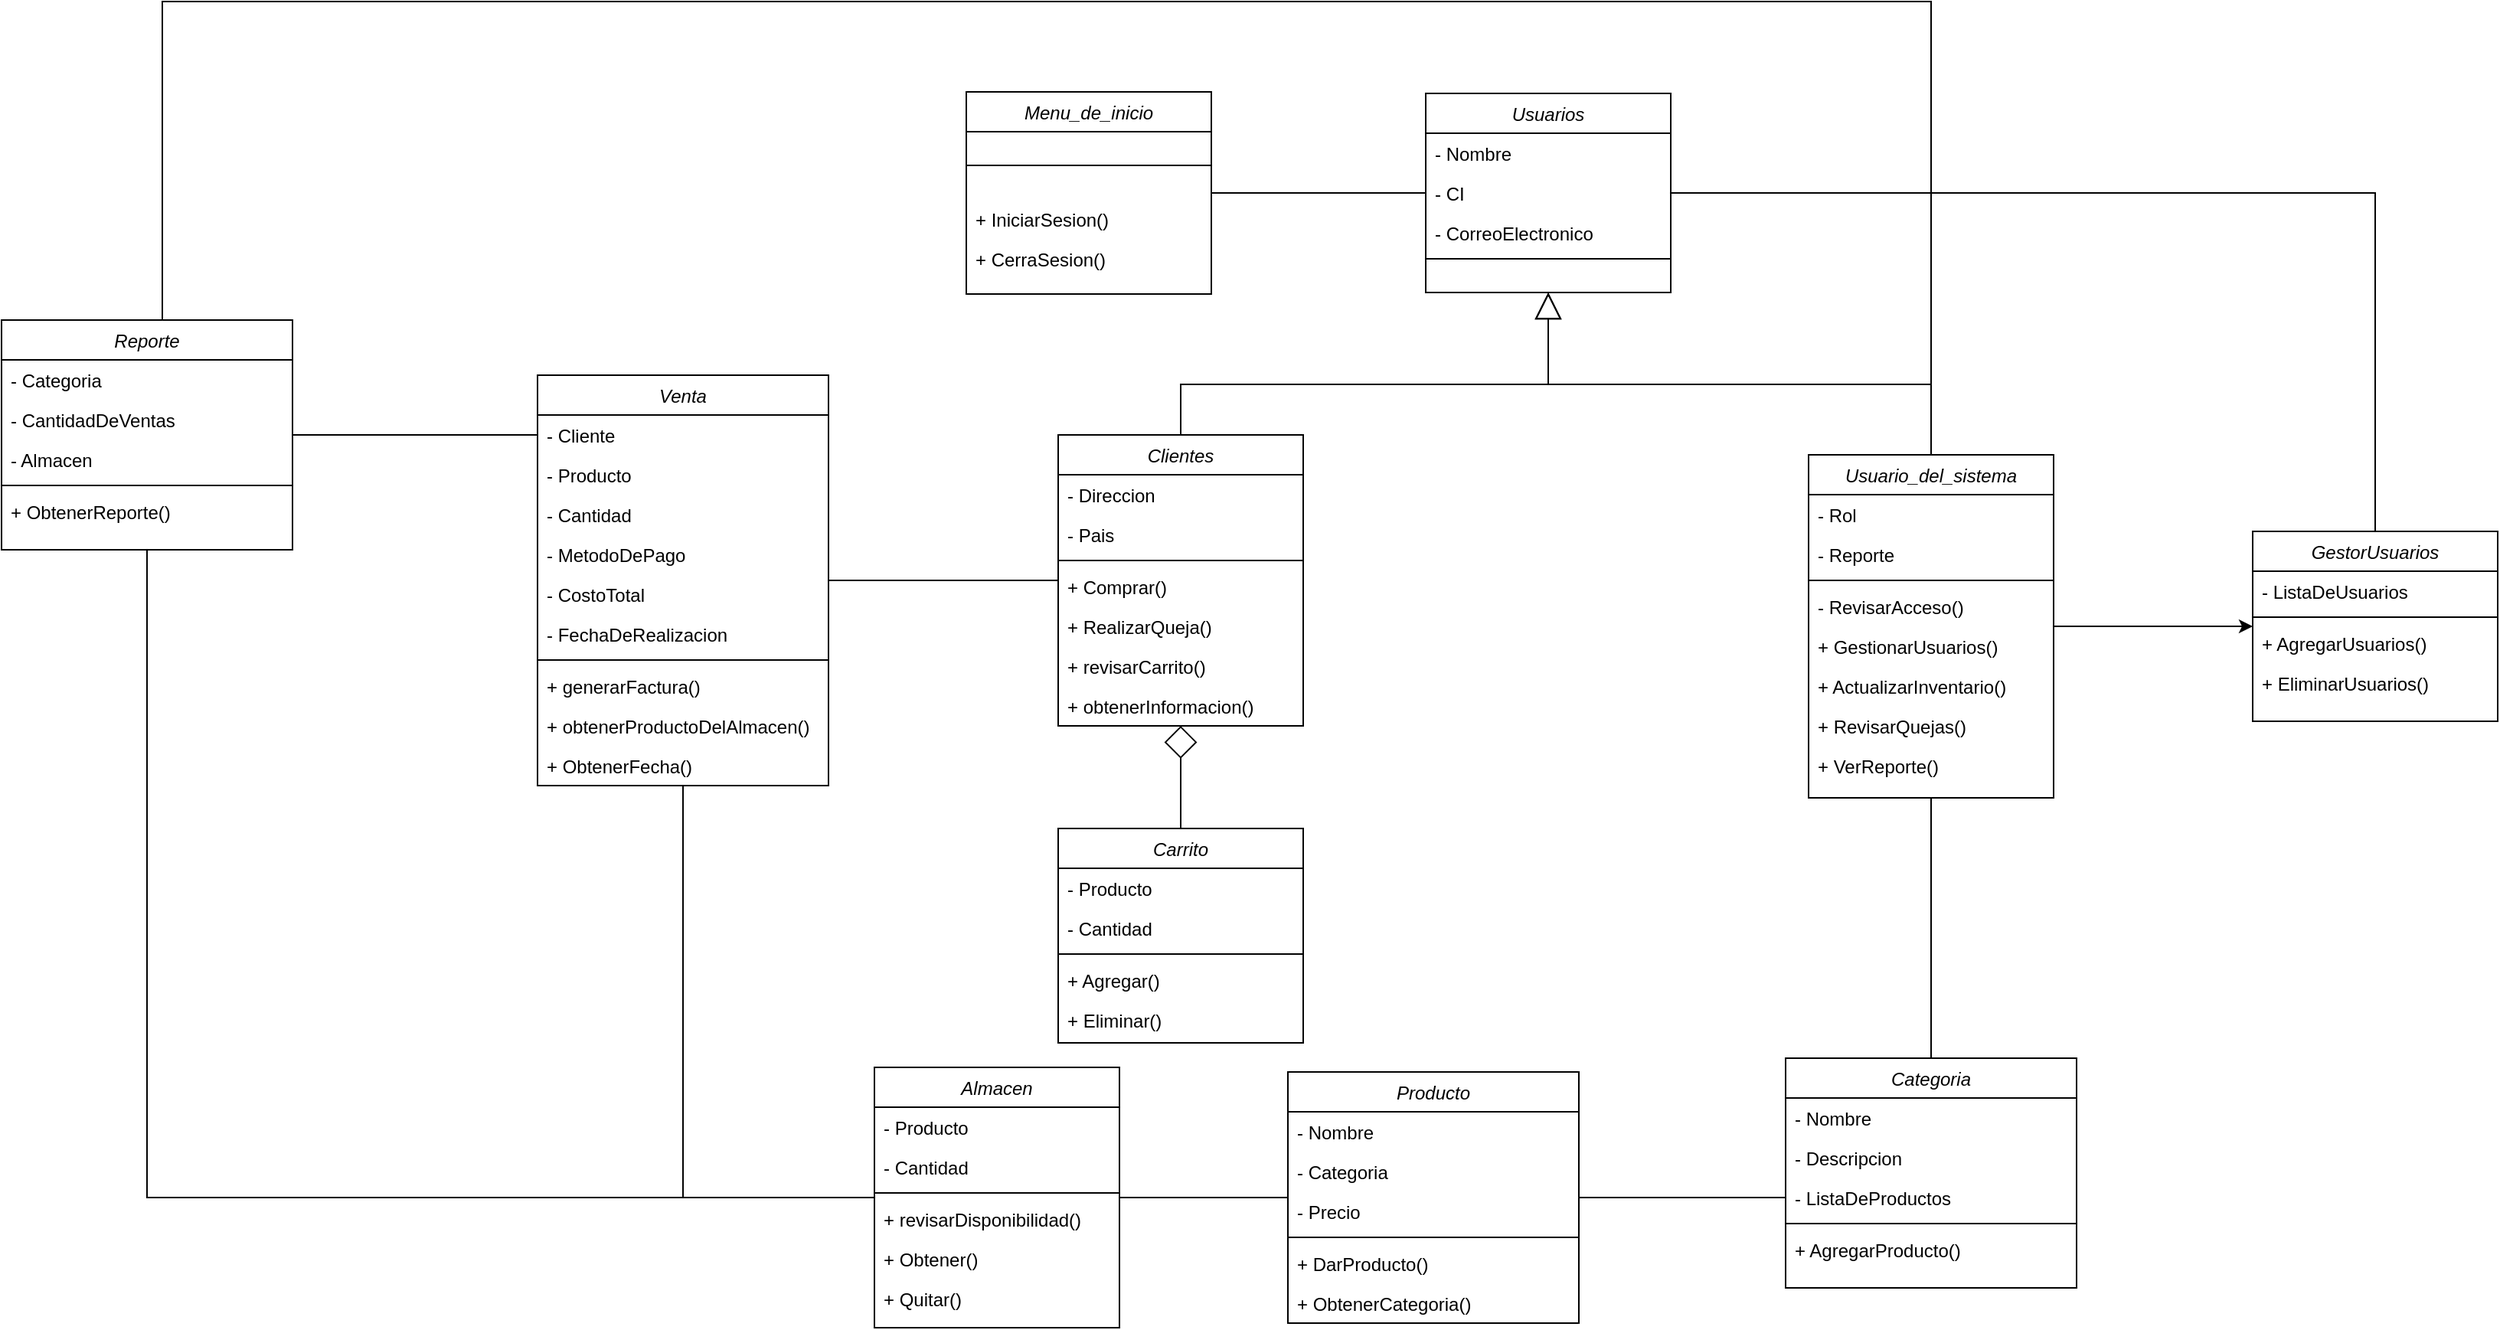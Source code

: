 <mxfile version="26.1.1">
  <diagram id="C5RBs43oDa-KdzZeNtuy" name="Page-1">
    <mxGraphModel dx="1932" dy="556" grid="1" gridSize="10" guides="1" tooltips="1" connect="1" arrows="1" fold="1" page="1" pageScale="1" pageWidth="827" pageHeight="1169" math="0" shadow="0">
      <root>
        <mxCell id="WIyWlLk6GJQsqaUBKTNV-0" />
        <mxCell id="WIyWlLk6GJQsqaUBKTNV-1" parent="WIyWlLk6GJQsqaUBKTNV-0" />
        <mxCell id="gIzACJaQsaweDAEUgrN5-128" style="edgeStyle=orthogonalEdgeStyle;rounded=0;orthogonalLoop=1;jettySize=auto;html=1;endArrow=none;startFill=0;" edge="1" parent="WIyWlLk6GJQsqaUBKTNV-1" source="zkfFHV4jXpPFQw0GAbJ--0" target="gIzACJaQsaweDAEUgrN5-123">
          <mxGeometry relative="1" as="geometry" />
        </mxCell>
        <mxCell id="gIzACJaQsaweDAEUgrN5-145" style="edgeStyle=orthogonalEdgeStyle;rounded=0;orthogonalLoop=1;jettySize=auto;html=1;endArrow=none;startFill=0;" edge="1" parent="WIyWlLk6GJQsqaUBKTNV-1" source="zkfFHV4jXpPFQw0GAbJ--0" target="gIzACJaQsaweDAEUgrN5-131">
          <mxGeometry relative="1" as="geometry" />
        </mxCell>
        <mxCell id="zkfFHV4jXpPFQw0GAbJ--0" value="Usuarios" style="swimlane;fontStyle=2;align=center;verticalAlign=top;childLayout=stackLayout;horizontal=1;startSize=26;horizontalStack=0;resizeParent=1;resizeLast=0;collapsible=1;marginBottom=0;rounded=0;shadow=0;strokeWidth=1;" parent="WIyWlLk6GJQsqaUBKTNV-1" vertex="1">
          <mxGeometry x="450" y="80" width="160" height="130" as="geometry">
            <mxRectangle x="230" y="140" width="160" height="26" as="alternateBounds" />
          </mxGeometry>
        </mxCell>
        <mxCell id="zkfFHV4jXpPFQw0GAbJ--1" value="- Nombre" style="text;align=left;verticalAlign=top;spacingLeft=4;spacingRight=4;overflow=hidden;rotatable=0;points=[[0,0.5],[1,0.5]];portConstraint=eastwest;" parent="zkfFHV4jXpPFQw0GAbJ--0" vertex="1">
          <mxGeometry y="26" width="160" height="26" as="geometry" />
        </mxCell>
        <mxCell id="zkfFHV4jXpPFQw0GAbJ--2" value="- CI" style="text;align=left;verticalAlign=top;spacingLeft=4;spacingRight=4;overflow=hidden;rotatable=0;points=[[0,0.5],[1,0.5]];portConstraint=eastwest;rounded=0;shadow=0;html=0;" parent="zkfFHV4jXpPFQw0GAbJ--0" vertex="1">
          <mxGeometry y="52" width="160" height="26" as="geometry" />
        </mxCell>
        <mxCell id="zkfFHV4jXpPFQw0GAbJ--3" value="- CorreoElectronico" style="text;align=left;verticalAlign=top;spacingLeft=4;spacingRight=4;overflow=hidden;rotatable=0;points=[[0,0.5],[1,0.5]];portConstraint=eastwest;rounded=0;shadow=0;html=0;" parent="zkfFHV4jXpPFQw0GAbJ--0" vertex="1">
          <mxGeometry y="78" width="160" height="26" as="geometry" />
        </mxCell>
        <mxCell id="zkfFHV4jXpPFQw0GAbJ--4" value="" style="line;html=1;strokeWidth=1;align=left;verticalAlign=middle;spacingTop=-1;spacingLeft=3;spacingRight=3;rotatable=0;labelPosition=right;points=[];portConstraint=eastwest;" parent="zkfFHV4jXpPFQw0GAbJ--0" vertex="1">
          <mxGeometry y="104" width="160" height="8" as="geometry" />
        </mxCell>
        <mxCell id="gIzACJaQsaweDAEUgrN5-22" style="edgeStyle=orthogonalEdgeStyle;rounded=0;orthogonalLoop=1;jettySize=auto;html=1;endArrow=block;endFill=0;jumpSize=6;endSize=15;" edge="1" parent="WIyWlLk6GJQsqaUBKTNV-1" source="gIzACJaQsaweDAEUgrN5-4" target="zkfFHV4jXpPFQw0GAbJ--0">
          <mxGeometry relative="1" as="geometry">
            <Array as="points">
              <mxPoint x="290" y="270" />
              <mxPoint x="530" y="270" />
            </Array>
          </mxGeometry>
        </mxCell>
        <mxCell id="gIzACJaQsaweDAEUgrN5-50" style="edgeStyle=orthogonalEdgeStyle;rounded=0;orthogonalLoop=1;jettySize=auto;html=1;endArrow=none;startFill=0;" edge="1" parent="WIyWlLk6GJQsqaUBKTNV-1" source="gIzACJaQsaweDAEUgrN5-4" target="gIzACJaQsaweDAEUgrN5-41">
          <mxGeometry relative="1" as="geometry" />
        </mxCell>
        <mxCell id="gIzACJaQsaweDAEUgrN5-4" value="Clientes" style="swimlane;fontStyle=2;align=center;verticalAlign=top;childLayout=stackLayout;horizontal=1;startSize=26;horizontalStack=0;resizeParent=1;resizeLast=0;collapsible=1;marginBottom=0;rounded=0;shadow=0;strokeWidth=1;" vertex="1" parent="WIyWlLk6GJQsqaUBKTNV-1">
          <mxGeometry x="210" y="303" width="160" height="190" as="geometry">
            <mxRectangle x="230" y="140" width="160" height="26" as="alternateBounds" />
          </mxGeometry>
        </mxCell>
        <mxCell id="gIzACJaQsaweDAEUgrN5-11" value="- Direccion" style="text;align=left;verticalAlign=top;spacingLeft=4;spacingRight=4;overflow=hidden;rotatable=0;points=[[0,0.5],[1,0.5]];portConstraint=eastwest;rounded=0;shadow=0;html=0;" vertex="1" parent="gIzACJaQsaweDAEUgrN5-4">
          <mxGeometry y="26" width="160" height="26" as="geometry" />
        </mxCell>
        <mxCell id="gIzACJaQsaweDAEUgrN5-6" value="- Pais" style="text;align=left;verticalAlign=top;spacingLeft=4;spacingRight=4;overflow=hidden;rotatable=0;points=[[0,0.5],[1,0.5]];portConstraint=eastwest;rounded=0;shadow=0;html=0;" vertex="1" parent="gIzACJaQsaweDAEUgrN5-4">
          <mxGeometry y="52" width="160" height="26" as="geometry" />
        </mxCell>
        <mxCell id="gIzACJaQsaweDAEUgrN5-8" value="" style="line;html=1;strokeWidth=1;align=left;verticalAlign=middle;spacingTop=-1;spacingLeft=3;spacingRight=3;rotatable=0;labelPosition=right;points=[];portConstraint=eastwest;" vertex="1" parent="gIzACJaQsaweDAEUgrN5-4">
          <mxGeometry y="78" width="160" height="8" as="geometry" />
        </mxCell>
        <mxCell id="gIzACJaQsaweDAEUgrN5-9" value="+ Comprar()" style="text;align=left;verticalAlign=top;spacingLeft=4;spacingRight=4;overflow=hidden;rotatable=0;points=[[0,0.5],[1,0.5]];portConstraint=eastwest;rounded=0;shadow=0;html=0;" vertex="1" parent="gIzACJaQsaweDAEUgrN5-4">
          <mxGeometry y="86" width="160" height="26" as="geometry" />
        </mxCell>
        <mxCell id="gIzACJaQsaweDAEUgrN5-21" value="+ RealizarQueja()" style="text;align=left;verticalAlign=top;spacingLeft=4;spacingRight=4;overflow=hidden;rotatable=0;points=[[0,0.5],[1,0.5]];portConstraint=eastwest;rounded=0;shadow=0;html=0;" vertex="1" parent="gIzACJaQsaweDAEUgrN5-4">
          <mxGeometry y="112" width="160" height="26" as="geometry" />
        </mxCell>
        <mxCell id="gIzACJaQsaweDAEUgrN5-51" value="+ revisarCarrito()" style="text;align=left;verticalAlign=top;spacingLeft=4;spacingRight=4;overflow=hidden;rotatable=0;points=[[0,0.5],[1,0.5]];portConstraint=eastwest;rounded=0;shadow=0;html=0;" vertex="1" parent="gIzACJaQsaweDAEUgrN5-4">
          <mxGeometry y="138" width="160" height="26" as="geometry" />
        </mxCell>
        <mxCell id="gIzACJaQsaweDAEUgrN5-74" value="+ obtenerInformacion()" style="text;align=left;verticalAlign=top;spacingLeft=4;spacingRight=4;overflow=hidden;rotatable=0;points=[[0,0.5],[1,0.5]];portConstraint=eastwest;rounded=0;shadow=0;html=0;" vertex="1" parent="gIzACJaQsaweDAEUgrN5-4">
          <mxGeometry y="164" width="160" height="26" as="geometry" />
        </mxCell>
        <mxCell id="gIzACJaQsaweDAEUgrN5-23" style="edgeStyle=orthogonalEdgeStyle;rounded=0;orthogonalLoop=1;jettySize=auto;html=1;endArrow=block;endFill=0;strokeWidth=1;endSize=15;" edge="1" parent="WIyWlLk6GJQsqaUBKTNV-1" source="gIzACJaQsaweDAEUgrN5-12" target="zkfFHV4jXpPFQw0GAbJ--0">
          <mxGeometry relative="1" as="geometry">
            <Array as="points">
              <mxPoint x="780" y="270" />
              <mxPoint x="530" y="270" />
            </Array>
          </mxGeometry>
        </mxCell>
        <mxCell id="gIzACJaQsaweDAEUgrN5-90" style="edgeStyle=orthogonalEdgeStyle;rounded=0;orthogonalLoop=1;jettySize=auto;html=1;endArrow=none;startFill=0;" edge="1" parent="WIyWlLk6GJQsqaUBKTNV-1" source="gIzACJaQsaweDAEUgrN5-12" target="gIzACJaQsaweDAEUgrN5-65">
          <mxGeometry relative="1" as="geometry" />
        </mxCell>
        <mxCell id="gIzACJaQsaweDAEUgrN5-143" style="edgeStyle=orthogonalEdgeStyle;rounded=0;orthogonalLoop=1;jettySize=auto;html=1;" edge="1" parent="WIyWlLk6GJQsqaUBKTNV-1" source="gIzACJaQsaweDAEUgrN5-12" target="gIzACJaQsaweDAEUgrN5-131">
          <mxGeometry relative="1" as="geometry" />
        </mxCell>
        <mxCell id="gIzACJaQsaweDAEUgrN5-12" value="Usuario_del_sistema" style="swimlane;fontStyle=2;align=center;verticalAlign=top;childLayout=stackLayout;horizontal=1;startSize=26;horizontalStack=0;resizeParent=1;resizeLast=0;collapsible=1;marginBottom=0;rounded=0;shadow=0;strokeWidth=1;" vertex="1" parent="WIyWlLk6GJQsqaUBKTNV-1">
          <mxGeometry x="700" y="316" width="160" height="224" as="geometry">
            <mxRectangle x="230" y="140" width="160" height="26" as="alternateBounds" />
          </mxGeometry>
        </mxCell>
        <mxCell id="gIzACJaQsaweDAEUgrN5-13" value="- Rol" style="text;align=left;verticalAlign=top;spacingLeft=4;spacingRight=4;overflow=hidden;rotatable=0;points=[[0,0.5],[1,0.5]];portConstraint=eastwest;" vertex="1" parent="gIzACJaQsaweDAEUgrN5-12">
          <mxGeometry y="26" width="160" height="26" as="geometry" />
        </mxCell>
        <mxCell id="gIzACJaQsaweDAEUgrN5-110" value="- Reporte" style="text;align=left;verticalAlign=top;spacingLeft=4;spacingRight=4;overflow=hidden;rotatable=0;points=[[0,0.5],[1,0.5]];portConstraint=eastwest;" vertex="1" parent="gIzACJaQsaweDAEUgrN5-12">
          <mxGeometry y="52" width="160" height="26" as="geometry" />
        </mxCell>
        <mxCell id="gIzACJaQsaweDAEUgrN5-16" value="" style="line;html=1;strokeWidth=1;align=left;verticalAlign=middle;spacingTop=-1;spacingLeft=3;spacingRight=3;rotatable=0;labelPosition=right;points=[];portConstraint=eastwest;" vertex="1" parent="gIzACJaQsaweDAEUgrN5-12">
          <mxGeometry y="78" width="160" height="8" as="geometry" />
        </mxCell>
        <mxCell id="gIzACJaQsaweDAEUgrN5-92" value="- RevisarAcceso()" style="text;align=left;verticalAlign=top;spacingLeft=4;spacingRight=4;overflow=hidden;rotatable=0;points=[[0,0.5],[1,0.5]];portConstraint=eastwest;rounded=0;shadow=0;html=0;" vertex="1" parent="gIzACJaQsaweDAEUgrN5-12">
          <mxGeometry y="86" width="160" height="26" as="geometry" />
        </mxCell>
        <mxCell id="gIzACJaQsaweDAEUgrN5-19" value="+ GestionarUsuarios()" style="text;align=left;verticalAlign=top;spacingLeft=4;spacingRight=4;overflow=hidden;rotatable=0;points=[[0,0.5],[1,0.5]];portConstraint=eastwest;rounded=0;shadow=0;html=0;" vertex="1" parent="gIzACJaQsaweDAEUgrN5-12">
          <mxGeometry y="112" width="160" height="26" as="geometry" />
        </mxCell>
        <mxCell id="gIzACJaQsaweDAEUgrN5-20" value="+ ActualizarInventario()" style="text;align=left;verticalAlign=top;spacingLeft=4;spacingRight=4;overflow=hidden;rotatable=0;points=[[0,0.5],[1,0.5]];portConstraint=eastwest;rounded=0;shadow=0;html=0;" vertex="1" parent="gIzACJaQsaweDAEUgrN5-12">
          <mxGeometry y="138" width="160" height="26" as="geometry" />
        </mxCell>
        <mxCell id="gIzACJaQsaweDAEUgrN5-18" value="+ RevisarQuejas()" style="text;align=left;verticalAlign=top;spacingLeft=4;spacingRight=4;overflow=hidden;rotatable=0;points=[[0,0.5],[1,0.5]];portConstraint=eastwest;rounded=0;shadow=0;html=0;" vertex="1" parent="gIzACJaQsaweDAEUgrN5-12">
          <mxGeometry y="164" width="160" height="26" as="geometry" />
        </mxCell>
        <mxCell id="gIzACJaQsaweDAEUgrN5-64" value="+ VerReporte()" style="text;align=left;verticalAlign=top;spacingLeft=4;spacingRight=4;overflow=hidden;rotatable=0;points=[[0,0.5],[1,0.5]];portConstraint=eastwest;rounded=0;shadow=0;html=0;" vertex="1" parent="gIzACJaQsaweDAEUgrN5-12">
          <mxGeometry y="190" width="160" height="26" as="geometry" />
        </mxCell>
        <mxCell id="gIzACJaQsaweDAEUgrN5-24" value="Carrito" style="swimlane;fontStyle=2;align=center;verticalAlign=top;childLayout=stackLayout;horizontal=1;startSize=26;horizontalStack=0;resizeParent=1;resizeLast=0;collapsible=1;marginBottom=0;rounded=0;shadow=0;strokeWidth=1;" vertex="1" parent="WIyWlLk6GJQsqaUBKTNV-1">
          <mxGeometry x="210" y="560" width="160" height="140" as="geometry">
            <mxRectangle x="230" y="140" width="160" height="26" as="alternateBounds" />
          </mxGeometry>
        </mxCell>
        <mxCell id="gIzACJaQsaweDAEUgrN5-25" value="- Producto" style="text;align=left;verticalAlign=top;spacingLeft=4;spacingRight=4;overflow=hidden;rotatable=0;points=[[0,0.5],[1,0.5]];portConstraint=eastwest;" vertex="1" parent="gIzACJaQsaweDAEUgrN5-24">
          <mxGeometry y="26" width="160" height="26" as="geometry" />
        </mxCell>
        <mxCell id="gIzACJaQsaweDAEUgrN5-26" value="- Cantidad" style="text;align=left;verticalAlign=top;spacingLeft=4;spacingRight=4;overflow=hidden;rotatable=0;points=[[0,0.5],[1,0.5]];portConstraint=eastwest;rounded=0;shadow=0;html=0;" vertex="1" parent="gIzACJaQsaweDAEUgrN5-24">
          <mxGeometry y="52" width="160" height="26" as="geometry" />
        </mxCell>
        <mxCell id="gIzACJaQsaweDAEUgrN5-28" value="" style="line;html=1;strokeWidth=1;align=left;verticalAlign=middle;spacingTop=-1;spacingLeft=3;spacingRight=3;rotatable=0;labelPosition=right;points=[];portConstraint=eastwest;" vertex="1" parent="gIzACJaQsaweDAEUgrN5-24">
          <mxGeometry y="78" width="160" height="8" as="geometry" />
        </mxCell>
        <mxCell id="gIzACJaQsaweDAEUgrN5-29" value="+ Agregar()" style="text;align=left;verticalAlign=top;spacingLeft=4;spacingRight=4;overflow=hidden;rotatable=0;points=[[0,0.5],[1,0.5]];portConstraint=eastwest;rounded=0;shadow=0;html=0;" vertex="1" parent="gIzACJaQsaweDAEUgrN5-24">
          <mxGeometry y="86" width="160" height="26" as="geometry" />
        </mxCell>
        <mxCell id="gIzACJaQsaweDAEUgrN5-30" value="+ Eliminar()" style="text;align=left;verticalAlign=top;spacingLeft=4;spacingRight=4;overflow=hidden;rotatable=0;points=[[0,0.5],[1,0.5]];portConstraint=eastwest;rounded=0;shadow=0;html=0;" vertex="1" parent="gIzACJaQsaweDAEUgrN5-24">
          <mxGeometry y="112" width="160" height="26" as="geometry" />
        </mxCell>
        <mxCell id="gIzACJaQsaweDAEUgrN5-32" value="" style="endArrow=diamond;html=1;rounded=0;exitX=0.5;exitY=0;exitDx=0;exitDy=0;endFill=0;endSize=19;" edge="1" parent="WIyWlLk6GJQsqaUBKTNV-1" source="gIzACJaQsaweDAEUgrN5-24" target="gIzACJaQsaweDAEUgrN5-4">
          <mxGeometry width="50" height="50" relative="1" as="geometry">
            <mxPoint x="310" y="580" as="sourcePoint" />
            <mxPoint x="290" y="505" as="targetPoint" />
          </mxGeometry>
        </mxCell>
        <mxCell id="gIzACJaQsaweDAEUgrN5-57" style="edgeStyle=orthogonalEdgeStyle;rounded=0;orthogonalLoop=1;jettySize=auto;html=1;endArrow=none;startFill=0;" edge="1" parent="WIyWlLk6GJQsqaUBKTNV-1" source="gIzACJaQsaweDAEUgrN5-34" target="gIzACJaQsaweDAEUgrN5-41">
          <mxGeometry relative="1" as="geometry" />
        </mxCell>
        <mxCell id="gIzACJaQsaweDAEUgrN5-112" style="edgeStyle=orthogonalEdgeStyle;rounded=0;orthogonalLoop=1;jettySize=auto;html=1;endArrow=none;startFill=0;" edge="1" parent="WIyWlLk6GJQsqaUBKTNV-1" source="gIzACJaQsaweDAEUgrN5-34" target="gIzACJaQsaweDAEUgrN5-95">
          <mxGeometry relative="1" as="geometry" />
        </mxCell>
        <mxCell id="gIzACJaQsaweDAEUgrN5-34" value="Almacen" style="swimlane;fontStyle=2;align=center;verticalAlign=top;childLayout=stackLayout;horizontal=1;startSize=26;horizontalStack=0;resizeParent=1;resizeLast=0;collapsible=1;marginBottom=0;rounded=0;shadow=0;strokeWidth=1;" vertex="1" parent="WIyWlLk6GJQsqaUBKTNV-1">
          <mxGeometry x="90" y="716" width="160" height="170" as="geometry">
            <mxRectangle x="230" y="140" width="160" height="26" as="alternateBounds" />
          </mxGeometry>
        </mxCell>
        <mxCell id="gIzACJaQsaweDAEUgrN5-35" value="- Producto" style="text;align=left;verticalAlign=top;spacingLeft=4;spacingRight=4;overflow=hidden;rotatable=0;points=[[0,0.5],[1,0.5]];portConstraint=eastwest;" vertex="1" parent="gIzACJaQsaweDAEUgrN5-34">
          <mxGeometry y="26" width="160" height="26" as="geometry" />
        </mxCell>
        <mxCell id="gIzACJaQsaweDAEUgrN5-52" value="- Cantidad" style="text;align=left;verticalAlign=top;spacingLeft=4;spacingRight=4;overflow=hidden;rotatable=0;points=[[0,0.5],[1,0.5]];portConstraint=eastwest;rounded=0;shadow=0;html=0;" vertex="1" parent="gIzACJaQsaweDAEUgrN5-34">
          <mxGeometry y="52" width="160" height="26" as="geometry" />
        </mxCell>
        <mxCell id="gIzACJaQsaweDAEUgrN5-37" value="" style="line;html=1;strokeWidth=1;align=left;verticalAlign=middle;spacingTop=-1;spacingLeft=3;spacingRight=3;rotatable=0;labelPosition=right;points=[];portConstraint=eastwest;" vertex="1" parent="gIzACJaQsaweDAEUgrN5-34">
          <mxGeometry y="78" width="160" height="8" as="geometry" />
        </mxCell>
        <mxCell id="gIzACJaQsaweDAEUgrN5-58" value="+ revisarDisponibilidad()" style="text;align=left;verticalAlign=top;spacingLeft=4;spacingRight=4;overflow=hidden;rotatable=0;points=[[0,0.5],[1,0.5]];portConstraint=eastwest;rounded=0;shadow=0;html=0;" vertex="1" parent="gIzACJaQsaweDAEUgrN5-34">
          <mxGeometry y="86" width="160" height="26" as="geometry" />
        </mxCell>
        <mxCell id="gIzACJaQsaweDAEUgrN5-61" value="+ Obtener()" style="text;align=left;verticalAlign=top;spacingLeft=4;spacingRight=4;overflow=hidden;rotatable=0;points=[[0,0.5],[1,0.5]];portConstraint=eastwest;rounded=0;shadow=0;html=0;" vertex="1" parent="gIzACJaQsaweDAEUgrN5-34">
          <mxGeometry y="112" width="160" height="26" as="geometry" />
        </mxCell>
        <mxCell id="gIzACJaQsaweDAEUgrN5-62" value="+ Quitar()" style="text;align=left;verticalAlign=top;spacingLeft=4;spacingRight=4;overflow=hidden;rotatable=0;points=[[0,0.5],[1,0.5]];portConstraint=eastwest;rounded=0;shadow=0;html=0;" vertex="1" parent="gIzACJaQsaweDAEUgrN5-34">
          <mxGeometry y="138" width="160" height="26" as="geometry" />
        </mxCell>
        <mxCell id="gIzACJaQsaweDAEUgrN5-41" value="Venta" style="swimlane;fontStyle=2;align=center;verticalAlign=top;childLayout=stackLayout;horizontal=1;startSize=26;horizontalStack=0;resizeParent=1;resizeLast=0;collapsible=1;marginBottom=0;rounded=0;shadow=0;strokeWidth=1;" vertex="1" parent="WIyWlLk6GJQsqaUBKTNV-1">
          <mxGeometry x="-130" y="264" width="190" height="268" as="geometry">
            <mxRectangle x="-90" y="335" width="160" height="26" as="alternateBounds" />
          </mxGeometry>
        </mxCell>
        <mxCell id="gIzACJaQsaweDAEUgrN5-42" value="- Cliente" style="text;align=left;verticalAlign=top;spacingLeft=4;spacingRight=4;overflow=hidden;rotatable=0;points=[[0,0.5],[1,0.5]];portConstraint=eastwest;" vertex="1" parent="gIzACJaQsaweDAEUgrN5-41">
          <mxGeometry y="26" width="190" height="26" as="geometry" />
        </mxCell>
        <mxCell id="gIzACJaQsaweDAEUgrN5-48" value="- Producto" style="text;align=left;verticalAlign=top;spacingLeft=4;spacingRight=4;overflow=hidden;rotatable=0;points=[[0,0.5],[1,0.5]];portConstraint=eastwest;" vertex="1" parent="gIzACJaQsaweDAEUgrN5-41">
          <mxGeometry y="52" width="190" height="26" as="geometry" />
        </mxCell>
        <mxCell id="gIzACJaQsaweDAEUgrN5-43" value="- Cantidad" style="text;align=left;verticalAlign=top;spacingLeft=4;spacingRight=4;overflow=hidden;rotatable=0;points=[[0,0.5],[1,0.5]];portConstraint=eastwest;rounded=0;shadow=0;html=0;" vertex="1" parent="gIzACJaQsaweDAEUgrN5-41">
          <mxGeometry y="78" width="190" height="26" as="geometry" />
        </mxCell>
        <mxCell id="gIzACJaQsaweDAEUgrN5-111" value="- MetodoDePago" style="text;align=left;verticalAlign=top;spacingLeft=4;spacingRight=4;overflow=hidden;rotatable=0;points=[[0,0.5],[1,0.5]];portConstraint=eastwest;rounded=0;shadow=0;html=0;" vertex="1" parent="gIzACJaQsaweDAEUgrN5-41">
          <mxGeometry y="104" width="190" height="26" as="geometry" />
        </mxCell>
        <mxCell id="gIzACJaQsaweDAEUgrN5-47" value="- CostoTotal" style="text;align=left;verticalAlign=top;spacingLeft=4;spacingRight=4;overflow=hidden;rotatable=0;points=[[0,0.5],[1,0.5]];portConstraint=eastwest;rounded=0;shadow=0;html=0;" vertex="1" parent="gIzACJaQsaweDAEUgrN5-41">
          <mxGeometry y="130" width="190" height="26" as="geometry" />
        </mxCell>
        <mxCell id="gIzACJaQsaweDAEUgrN5-46" value="- FechaDeRealizacion" style="text;align=left;verticalAlign=top;spacingLeft=4;spacingRight=4;overflow=hidden;rotatable=0;points=[[0,0.5],[1,0.5]];portConstraint=eastwest;rounded=0;shadow=0;html=0;" vertex="1" parent="gIzACJaQsaweDAEUgrN5-41">
          <mxGeometry y="156" width="190" height="26" as="geometry" />
        </mxCell>
        <mxCell id="gIzACJaQsaweDAEUgrN5-44" value="" style="line;html=1;strokeWidth=1;align=left;verticalAlign=middle;spacingTop=-1;spacingLeft=3;spacingRight=3;rotatable=0;labelPosition=right;points=[];portConstraint=eastwest;" vertex="1" parent="gIzACJaQsaweDAEUgrN5-41">
          <mxGeometry y="182" width="190" height="8" as="geometry" />
        </mxCell>
        <mxCell id="gIzACJaQsaweDAEUgrN5-49" value="+ generarFactura()" style="text;align=left;verticalAlign=top;spacingLeft=4;spacingRight=4;overflow=hidden;rotatable=0;points=[[0,0.5],[1,0.5]];portConstraint=eastwest;rounded=0;shadow=0;html=0;" vertex="1" parent="gIzACJaQsaweDAEUgrN5-41">
          <mxGeometry y="190" width="190" height="26" as="geometry" />
        </mxCell>
        <mxCell id="gIzACJaQsaweDAEUgrN5-56" value="+ obtenerProductoDelAlmacen()" style="text;align=left;verticalAlign=top;spacingLeft=4;spacingRight=4;overflow=hidden;rotatable=0;points=[[0,0.5],[1,0.5]];portConstraint=eastwest;rounded=0;shadow=0;html=0;" vertex="1" parent="gIzACJaQsaweDAEUgrN5-41">
          <mxGeometry y="216" width="190" height="26" as="geometry" />
        </mxCell>
        <mxCell id="gIzACJaQsaweDAEUgrN5-104" value="+ ObtenerFecha()" style="text;align=left;verticalAlign=top;spacingLeft=4;spacingRight=4;overflow=hidden;rotatable=0;points=[[0,0.5],[1,0.5]];portConstraint=eastwest;rounded=0;shadow=0;html=0;" vertex="1" parent="gIzACJaQsaweDAEUgrN5-41">
          <mxGeometry y="242" width="190" height="26" as="geometry" />
        </mxCell>
        <mxCell id="gIzACJaQsaweDAEUgrN5-65" value="Categoria" style="swimlane;fontStyle=2;align=center;verticalAlign=top;childLayout=stackLayout;horizontal=1;startSize=26;horizontalStack=0;resizeParent=1;resizeLast=0;collapsible=1;marginBottom=0;rounded=0;shadow=0;strokeWidth=1;" vertex="1" parent="WIyWlLk6GJQsqaUBKTNV-1">
          <mxGeometry x="685" y="710" width="190" height="150" as="geometry">
            <mxRectangle x="-90" y="335" width="160" height="26" as="alternateBounds" />
          </mxGeometry>
        </mxCell>
        <mxCell id="gIzACJaQsaweDAEUgrN5-67" value="- Nombre" style="text;align=left;verticalAlign=top;spacingLeft=4;spacingRight=4;overflow=hidden;rotatable=0;points=[[0,0.5],[1,0.5]];portConstraint=eastwest;" vertex="1" parent="gIzACJaQsaweDAEUgrN5-65">
          <mxGeometry y="26" width="190" height="26" as="geometry" />
        </mxCell>
        <mxCell id="gIzACJaQsaweDAEUgrN5-68" value="- Descripcion" style="text;align=left;verticalAlign=top;spacingLeft=4;spacingRight=4;overflow=hidden;rotatable=0;points=[[0,0.5],[1,0.5]];portConstraint=eastwest;rounded=0;shadow=0;html=0;" vertex="1" parent="gIzACJaQsaweDAEUgrN5-65">
          <mxGeometry y="52" width="190" height="26" as="geometry" />
        </mxCell>
        <mxCell id="gIzACJaQsaweDAEUgrN5-78" value="- ListaDeProductos" style="text;align=left;verticalAlign=top;spacingLeft=4;spacingRight=4;overflow=hidden;rotatable=0;points=[[0,0.5],[1,0.5]];portConstraint=eastwest;rounded=0;shadow=0;html=0;" vertex="1" parent="gIzACJaQsaweDAEUgrN5-65">
          <mxGeometry y="78" width="190" height="26" as="geometry" />
        </mxCell>
        <mxCell id="gIzACJaQsaweDAEUgrN5-71" value="" style="line;html=1;strokeWidth=1;align=left;verticalAlign=middle;spacingTop=-1;spacingLeft=3;spacingRight=3;rotatable=0;labelPosition=right;points=[];portConstraint=eastwest;" vertex="1" parent="gIzACJaQsaweDAEUgrN5-65">
          <mxGeometry y="104" width="190" height="8" as="geometry" />
        </mxCell>
        <mxCell id="gIzACJaQsaweDAEUgrN5-72" value="+ AgregarProducto()" style="text;align=left;verticalAlign=top;spacingLeft=4;spacingRight=4;overflow=hidden;rotatable=0;points=[[0,0.5],[1,0.5]];portConstraint=eastwest;rounded=0;shadow=0;html=0;" vertex="1" parent="gIzACJaQsaweDAEUgrN5-65">
          <mxGeometry y="112" width="190" height="26" as="geometry" />
        </mxCell>
        <mxCell id="gIzACJaQsaweDAEUgrN5-94" style="edgeStyle=orthogonalEdgeStyle;rounded=0;orthogonalLoop=1;jettySize=auto;html=1;endArrow=none;startFill=0;" edge="1" parent="WIyWlLk6GJQsqaUBKTNV-1" source="gIzACJaQsaweDAEUgrN5-80" target="gIzACJaQsaweDAEUgrN5-34">
          <mxGeometry relative="1" as="geometry" />
        </mxCell>
        <mxCell id="gIzACJaQsaweDAEUgrN5-80" value="Producto" style="swimlane;fontStyle=2;align=center;verticalAlign=top;childLayout=stackLayout;horizontal=1;startSize=26;horizontalStack=0;resizeParent=1;resizeLast=0;collapsible=1;marginBottom=0;rounded=0;shadow=0;strokeWidth=1;" vertex="1" parent="WIyWlLk6GJQsqaUBKTNV-1">
          <mxGeometry x="360" y="719" width="190" height="164" as="geometry">
            <mxRectangle x="-90" y="335" width="160" height="26" as="alternateBounds" />
          </mxGeometry>
        </mxCell>
        <mxCell id="gIzACJaQsaweDAEUgrN5-81" value="- Nombre" style="text;align=left;verticalAlign=top;spacingLeft=4;spacingRight=4;overflow=hidden;rotatable=0;points=[[0,0.5],[1,0.5]];portConstraint=eastwest;" vertex="1" parent="gIzACJaQsaweDAEUgrN5-80">
          <mxGeometry y="26" width="190" height="26" as="geometry" />
        </mxCell>
        <mxCell id="gIzACJaQsaweDAEUgrN5-82" value="- Categoria" style="text;align=left;verticalAlign=top;spacingLeft=4;spacingRight=4;overflow=hidden;rotatable=0;points=[[0,0.5],[1,0.5]];portConstraint=eastwest;rounded=0;shadow=0;html=0;" vertex="1" parent="gIzACJaQsaweDAEUgrN5-80">
          <mxGeometry y="52" width="190" height="26" as="geometry" />
        </mxCell>
        <mxCell id="gIzACJaQsaweDAEUgrN5-83" value="- Precio" style="text;align=left;verticalAlign=top;spacingLeft=4;spacingRight=4;overflow=hidden;rotatable=0;points=[[0,0.5],[1,0.5]];portConstraint=eastwest;rounded=0;shadow=0;html=0;" vertex="1" parent="gIzACJaQsaweDAEUgrN5-80">
          <mxGeometry y="78" width="190" height="26" as="geometry" />
        </mxCell>
        <mxCell id="gIzACJaQsaweDAEUgrN5-84" value="" style="line;html=1;strokeWidth=1;align=left;verticalAlign=middle;spacingTop=-1;spacingLeft=3;spacingRight=3;rotatable=0;labelPosition=right;points=[];portConstraint=eastwest;" vertex="1" parent="gIzACJaQsaweDAEUgrN5-80">
          <mxGeometry y="104" width="190" height="8" as="geometry" />
        </mxCell>
        <mxCell id="gIzACJaQsaweDAEUgrN5-86" value="+ DarProducto()" style="text;align=left;verticalAlign=top;spacingLeft=4;spacingRight=4;overflow=hidden;rotatable=0;points=[[0,0.5],[1,0.5]];portConstraint=eastwest;rounded=0;shadow=0;html=0;" vertex="1" parent="gIzACJaQsaweDAEUgrN5-80">
          <mxGeometry y="112" width="190" height="26" as="geometry" />
        </mxCell>
        <mxCell id="gIzACJaQsaweDAEUgrN5-113" value="+ ObtenerCategoria()" style="text;align=left;verticalAlign=top;spacingLeft=4;spacingRight=4;overflow=hidden;rotatable=0;points=[[0,0.5],[1,0.5]];portConstraint=eastwest;rounded=0;shadow=0;html=0;" vertex="1" parent="gIzACJaQsaweDAEUgrN5-80">
          <mxGeometry y="138" width="190" height="26" as="geometry" />
        </mxCell>
        <mxCell id="gIzACJaQsaweDAEUgrN5-93" style="edgeStyle=orthogonalEdgeStyle;rounded=0;orthogonalLoop=1;jettySize=auto;html=1;endArrow=none;startFill=0;" edge="1" parent="WIyWlLk6GJQsqaUBKTNV-1" source="gIzACJaQsaweDAEUgrN5-78" target="gIzACJaQsaweDAEUgrN5-80">
          <mxGeometry relative="1" as="geometry" />
        </mxCell>
        <mxCell id="gIzACJaQsaweDAEUgrN5-95" value="Reporte" style="swimlane;fontStyle=2;align=center;verticalAlign=top;childLayout=stackLayout;horizontal=1;startSize=26;horizontalStack=0;resizeParent=1;resizeLast=0;collapsible=1;marginBottom=0;rounded=0;shadow=0;strokeWidth=1;" vertex="1" parent="WIyWlLk6GJQsqaUBKTNV-1">
          <mxGeometry x="-480" y="228" width="190" height="150" as="geometry">
            <mxRectangle x="-90" y="335" width="160" height="26" as="alternateBounds" />
          </mxGeometry>
        </mxCell>
        <mxCell id="gIzACJaQsaweDAEUgrN5-97" value="- Categoria" style="text;align=left;verticalAlign=top;spacingLeft=4;spacingRight=4;overflow=hidden;rotatable=0;points=[[0,0.5],[1,0.5]];portConstraint=eastwest;" vertex="1" parent="gIzACJaQsaweDAEUgrN5-95">
          <mxGeometry y="26" width="190" height="26" as="geometry" />
        </mxCell>
        <mxCell id="gIzACJaQsaweDAEUgrN5-98" value="- CantidadDeVentas" style="text;align=left;verticalAlign=top;spacingLeft=4;spacingRight=4;overflow=hidden;rotatable=0;points=[[0,0.5],[1,0.5]];portConstraint=eastwest;rounded=0;shadow=0;html=0;" vertex="1" parent="gIzACJaQsaweDAEUgrN5-95">
          <mxGeometry y="52" width="190" height="26" as="geometry" />
        </mxCell>
        <mxCell id="gIzACJaQsaweDAEUgrN5-105" value="- Almacen" style="text;align=left;verticalAlign=top;spacingLeft=4;spacingRight=4;overflow=hidden;rotatable=0;points=[[0,0.5],[1,0.5]];portConstraint=eastwest;rounded=0;shadow=0;html=0;" vertex="1" parent="gIzACJaQsaweDAEUgrN5-95">
          <mxGeometry y="78" width="190" height="26" as="geometry" />
        </mxCell>
        <mxCell id="gIzACJaQsaweDAEUgrN5-101" value="" style="line;html=1;strokeWidth=1;align=left;verticalAlign=middle;spacingTop=-1;spacingLeft=3;spacingRight=3;rotatable=0;labelPosition=right;points=[];portConstraint=eastwest;" vertex="1" parent="gIzACJaQsaweDAEUgrN5-95">
          <mxGeometry y="104" width="190" height="8" as="geometry" />
        </mxCell>
        <mxCell id="gIzACJaQsaweDAEUgrN5-106" value="+ ObtenerReporte()" style="text;align=left;verticalAlign=top;spacingLeft=4;spacingRight=4;overflow=hidden;rotatable=0;points=[[0,0.5],[1,0.5]];portConstraint=eastwest;rounded=0;shadow=0;html=0;" vertex="1" parent="gIzACJaQsaweDAEUgrN5-95">
          <mxGeometry y="112" width="190" height="26" as="geometry" />
        </mxCell>
        <mxCell id="gIzACJaQsaweDAEUgrN5-107" style="edgeStyle=orthogonalEdgeStyle;rounded=0;orthogonalLoop=1;jettySize=auto;html=1;endArrow=none;startFill=0;" edge="1" parent="WIyWlLk6GJQsqaUBKTNV-1" source="gIzACJaQsaweDAEUgrN5-42" target="gIzACJaQsaweDAEUgrN5-95">
          <mxGeometry relative="1" as="geometry" />
        </mxCell>
        <mxCell id="gIzACJaQsaweDAEUgrN5-108" style="edgeStyle=orthogonalEdgeStyle;rounded=0;orthogonalLoop=1;jettySize=auto;html=1;endArrow=none;startFill=0;" edge="1" parent="WIyWlLk6GJQsqaUBKTNV-1" source="gIzACJaQsaweDAEUgrN5-12" target="gIzACJaQsaweDAEUgrN5-95">
          <mxGeometry relative="1" as="geometry">
            <Array as="points">
              <mxPoint x="780" y="20" />
              <mxPoint x="-375" y="20" />
            </Array>
          </mxGeometry>
        </mxCell>
        <mxCell id="gIzACJaQsaweDAEUgrN5-123" value="Menu_de_inicio" style="swimlane;fontStyle=2;align=center;verticalAlign=top;childLayout=stackLayout;horizontal=1;startSize=26;horizontalStack=0;resizeParent=1;resizeLast=0;collapsible=1;marginBottom=0;rounded=0;shadow=0;strokeWidth=1;" vertex="1" parent="WIyWlLk6GJQsqaUBKTNV-1">
          <mxGeometry x="150" y="79" width="160" height="132" as="geometry">
            <mxRectangle x="230" y="140" width="160" height="26" as="alternateBounds" />
          </mxGeometry>
        </mxCell>
        <mxCell id="gIzACJaQsaweDAEUgrN5-124" value="" style="line;html=1;strokeWidth=1;align=left;verticalAlign=middle;spacingTop=-1;spacingLeft=3;spacingRight=3;rotatable=0;labelPosition=right;points=[];portConstraint=eastwest;" vertex="1" parent="gIzACJaQsaweDAEUgrN5-123">
          <mxGeometry y="26" width="160" height="44" as="geometry" />
        </mxCell>
        <mxCell id="gIzACJaQsaweDAEUgrN5-125" value="+ IniciarSesion()" style="text;align=left;verticalAlign=top;spacingLeft=4;spacingRight=4;overflow=hidden;rotatable=0;points=[[0,0.5],[1,0.5]];portConstraint=eastwest;rounded=0;shadow=0;html=0;" vertex="1" parent="gIzACJaQsaweDAEUgrN5-123">
          <mxGeometry y="70" width="160" height="26" as="geometry" />
        </mxCell>
        <mxCell id="gIzACJaQsaweDAEUgrN5-126" value="+ CerraSesion()" style="text;align=left;verticalAlign=top;spacingLeft=4;spacingRight=4;overflow=hidden;rotatable=0;points=[[0,0.5],[1,0.5]];portConstraint=eastwest;rounded=0;shadow=0;html=0;" vertex="1" parent="gIzACJaQsaweDAEUgrN5-123">
          <mxGeometry y="96" width="160" height="26" as="geometry" />
        </mxCell>
        <mxCell id="gIzACJaQsaweDAEUgrN5-131" value="GestorUsuarios" style="swimlane;fontStyle=2;align=center;verticalAlign=top;childLayout=stackLayout;horizontal=1;startSize=26;horizontalStack=0;resizeParent=1;resizeLast=0;collapsible=1;marginBottom=0;rounded=0;shadow=0;strokeWidth=1;" vertex="1" parent="WIyWlLk6GJQsqaUBKTNV-1">
          <mxGeometry x="990" y="366" width="160" height="124" as="geometry">
            <mxRectangle x="230" y="140" width="160" height="26" as="alternateBounds" />
          </mxGeometry>
        </mxCell>
        <mxCell id="gIzACJaQsaweDAEUgrN5-134" value="- ListaDeUsuarios" style="text;align=left;verticalAlign=top;spacingLeft=4;spacingRight=4;overflow=hidden;rotatable=0;points=[[0,0.5],[1,0.5]];portConstraint=eastwest;" vertex="1" parent="gIzACJaQsaweDAEUgrN5-131">
          <mxGeometry y="26" width="160" height="26" as="geometry" />
        </mxCell>
        <mxCell id="gIzACJaQsaweDAEUgrN5-135" value="" style="line;html=1;strokeWidth=1;align=left;verticalAlign=middle;spacingTop=-1;spacingLeft=3;spacingRight=3;rotatable=0;labelPosition=right;points=[];portConstraint=eastwest;" vertex="1" parent="gIzACJaQsaweDAEUgrN5-131">
          <mxGeometry y="52" width="160" height="8" as="geometry" />
        </mxCell>
        <mxCell id="gIzACJaQsaweDAEUgrN5-136" value="+ AgregarUsuarios()" style="text;align=left;verticalAlign=top;spacingLeft=4;spacingRight=4;overflow=hidden;rotatable=0;points=[[0,0.5],[1,0.5]];portConstraint=eastwest;rounded=0;shadow=0;html=0;" vertex="1" parent="gIzACJaQsaweDAEUgrN5-131">
          <mxGeometry y="60" width="160" height="26" as="geometry" />
        </mxCell>
        <mxCell id="gIzACJaQsaweDAEUgrN5-142" value="+ EliminarUsuarios()" style="text;align=left;verticalAlign=top;spacingLeft=4;spacingRight=4;overflow=hidden;rotatable=0;points=[[0,0.5],[1,0.5]];portConstraint=eastwest;rounded=0;shadow=0;html=0;" vertex="1" parent="gIzACJaQsaweDAEUgrN5-131">
          <mxGeometry y="86" width="160" height="26" as="geometry" />
        </mxCell>
      </root>
    </mxGraphModel>
  </diagram>
</mxfile>
